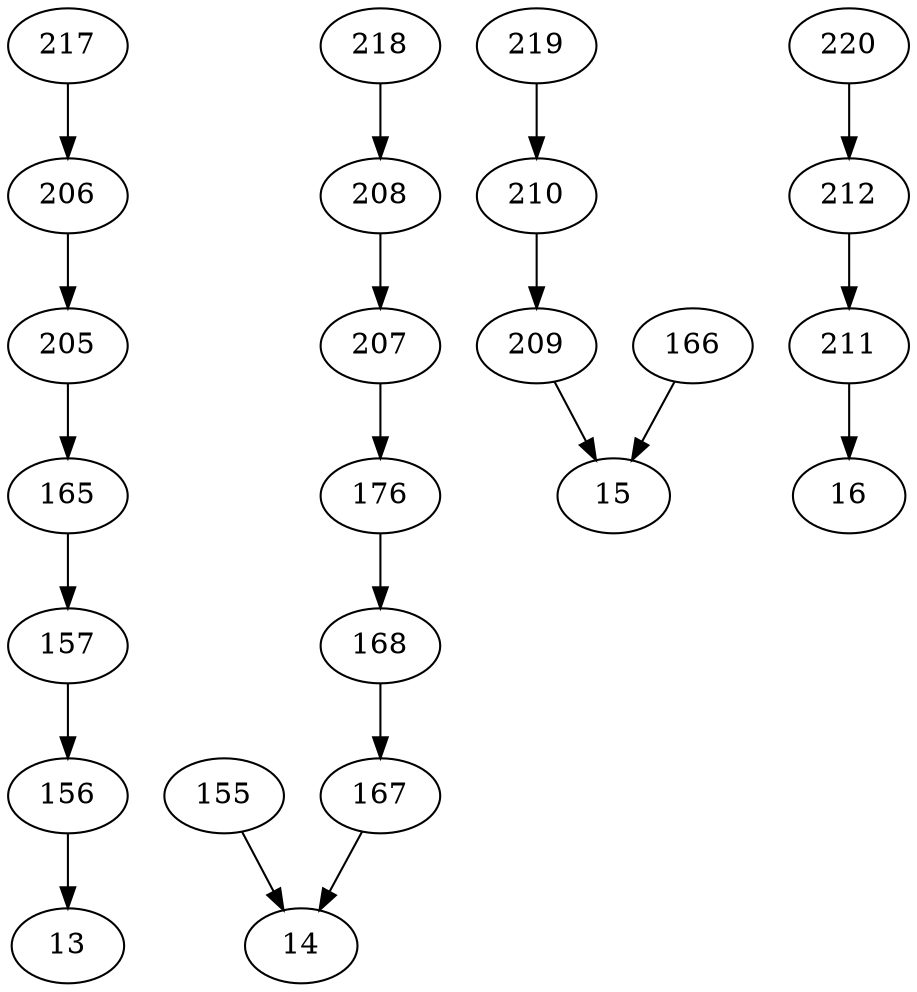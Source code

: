 strict digraph  {
	217	 [inode=217];
	206	 [inode=206];
	217 -> 206	 [anno="retl  "];
	155	 [inode=155];
	14	 [inode=14];
	155 -> 14	 [anno="movsxb  -0xf(%ebp,%ecx,1), %edx"];
	157	 [inode=157];
	156	 [inode=156];
	157 -> 156	 [anno="add %edx, %ecx"];
	13	 [inode=13];
	156 -> 13	 [anno="movsxb  -0x10(%ebp,%eax,1), %ecx"];
	218	 [inode=218];
	208	 [inode=208];
	218 -> 208	 [anno="retl  "];
	219	 [inode=219];
	210	 [inode=210];
	219 -> 210	 [anno="retl  "];
	176	 [inode=176];
	168	 [inode=168];
	176 -> 168	 [anno="movb  %cl, -0x10(%ebp,%edx,1)"];
	209	 [inode=209];
	210 -> 209	 [anno="movb  %dl, -0x8(%ebp,%ecx,1)"];
	211	 [inode=211];
	16	 [inode=16];
	211 -> 16	 [anno="movb  (%eax), %dl"];
	205	 [inode=205];
	165	 [inode=165];
	205 -> 165	 [anno="movb  (%eax), %dl"];
	207	 [inode=207];
	207 -> 176	 [anno="movb  (%eax), %dl"];
	206 -> 205	 [anno="movb  %dl, -0x8(%ebp,%ecx,1)"];
	15	 [inode=15];
	209 -> 15	 [anno="movb  (%eax), %dl"];
	208 -> 207	 [anno="movb  %dl, -0x8(%ebp,%ecx,1)"];
	167	 [inode=167];
	168 -> 167	 [anno="add %edx, %ecx"];
	165 -> 157	 [anno="movb  %cl, -0x10(%ebp,%edx,1)"];
	166	 [inode=166];
	166 -> 15	 [anno="movsxb  -0xf(%ebp,%ecx,1), %edx"];
	167 -> 14	 [anno="movsxb  -0x10(%ebp,%eax,1), %ecx"];
	220	 [inode=220];
	212	 [inode=212];
	220 -> 212	 [anno="retl  "];
	212 -> 211	 [anno="movb  %dl, -0x8(%ebp,%ecx,1)"];
}
